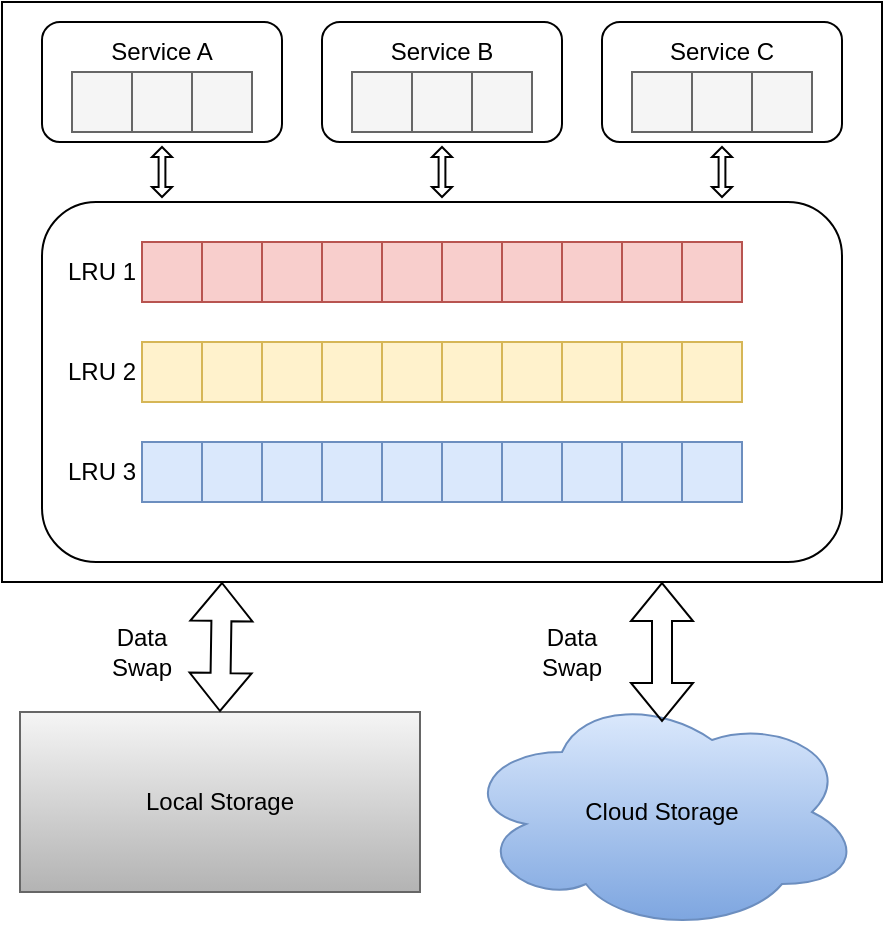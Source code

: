 <mxfile version="22.1.17" type="github">
  <diagram name="第 1 页" id="JyfFjGAexfhLY6njlDLw">
    <mxGraphModel dx="1002" dy="569" grid="1" gridSize="10" guides="1" tooltips="1" connect="1" arrows="1" fold="1" page="1" pageScale="1" pageWidth="827" pageHeight="1169" math="0" shadow="0">
      <root>
        <mxCell id="0" />
        <mxCell id="1" parent="0" />
        <mxCell id="Br-GBwjzSDuLGPGi_v_d-5" value="" style="rounded=0;whiteSpace=wrap;html=1;" parent="1" vertex="1">
          <mxGeometry x="310" y="140" width="120" height="80" as="geometry" />
        </mxCell>
        <mxCell id="Br-GBwjzSDuLGPGi_v_d-7" value="" style="rounded=0;whiteSpace=wrap;html=1;" parent="1" vertex="1">
          <mxGeometry x="200" y="120" width="440" height="290" as="geometry" />
        </mxCell>
        <mxCell id="Br-GBwjzSDuLGPGi_v_d-8" value="" style="rounded=1;whiteSpace=wrap;html=1;" parent="1" vertex="1">
          <mxGeometry x="220" y="130" width="120" height="60" as="geometry" />
        </mxCell>
        <mxCell id="Br-GBwjzSDuLGPGi_v_d-41" value="Service A" style="text;html=1;strokeColor=none;fillColor=none;align=center;verticalAlign=middle;whiteSpace=wrap;rounded=0;" parent="1" vertex="1">
          <mxGeometry x="250" y="130" width="60" height="30" as="geometry" />
        </mxCell>
        <mxCell id="0hbLelq6WaIyZ1fjen-j-7" value="" style="rounded=1;whiteSpace=wrap;html=1;" parent="1" vertex="1">
          <mxGeometry x="220" y="220" width="400" height="180" as="geometry" />
        </mxCell>
        <mxCell id="0hbLelq6WaIyZ1fjen-j-14" value="" style="whiteSpace=wrap;html=1;aspect=fixed;fillColor=#f8cecc;strokeColor=#b85450;" parent="1" vertex="1">
          <mxGeometry x="270" y="240" width="30" height="30" as="geometry" />
        </mxCell>
        <mxCell id="0hbLelq6WaIyZ1fjen-j-15" value="" style="whiteSpace=wrap;html=1;aspect=fixed;fillColor=#f8cecc;strokeColor=#b85450;" parent="1" vertex="1">
          <mxGeometry x="300" y="240" width="30" height="30" as="geometry" />
        </mxCell>
        <mxCell id="0hbLelq6WaIyZ1fjen-j-16" value="" style="whiteSpace=wrap;html=1;aspect=fixed;fillColor=#f8cecc;strokeColor=#b85450;" parent="1" vertex="1">
          <mxGeometry x="330" y="240" width="30" height="30" as="geometry" />
        </mxCell>
        <mxCell id="0hbLelq6WaIyZ1fjen-j-17" value="" style="whiteSpace=wrap;html=1;aspect=fixed;fillColor=#f8cecc;strokeColor=#b85450;" parent="1" vertex="1">
          <mxGeometry x="360" y="240" width="30" height="30" as="geometry" />
        </mxCell>
        <mxCell id="0hbLelq6WaIyZ1fjen-j-18" value="" style="whiteSpace=wrap;html=1;aspect=fixed;fillColor=#f8cecc;strokeColor=#b85450;" parent="1" vertex="1">
          <mxGeometry x="390" y="240" width="30" height="30" as="geometry" />
        </mxCell>
        <mxCell id="0hbLelq6WaIyZ1fjen-j-19" value="" style="whiteSpace=wrap;html=1;aspect=fixed;fillColor=#f8cecc;strokeColor=#b85450;" parent="1" vertex="1">
          <mxGeometry x="420" y="240" width="30" height="30" as="geometry" />
        </mxCell>
        <mxCell id="0hbLelq6WaIyZ1fjen-j-20" value="" style="whiteSpace=wrap;html=1;aspect=fixed;fillColor=#f8cecc;strokeColor=#b85450;" parent="1" vertex="1">
          <mxGeometry x="450" y="240" width="30" height="30" as="geometry" />
        </mxCell>
        <mxCell id="0hbLelq6WaIyZ1fjen-j-21" value="" style="whiteSpace=wrap;html=1;aspect=fixed;fillColor=#f8cecc;strokeColor=#b85450;" parent="1" vertex="1">
          <mxGeometry x="480" y="240" width="30" height="30" as="geometry" />
        </mxCell>
        <mxCell id="0hbLelq6WaIyZ1fjen-j-22" value="" style="whiteSpace=wrap;html=1;aspect=fixed;fillColor=#f8cecc;strokeColor=#b85450;" parent="1" vertex="1">
          <mxGeometry x="510" y="240" width="30" height="30" as="geometry" />
        </mxCell>
        <mxCell id="0hbLelq6WaIyZ1fjen-j-26" value="" style="group;fillColor=#f5f5f5;fontColor=#333333;strokeColor=#666666;" parent="1" vertex="1" connectable="0">
          <mxGeometry x="235" y="155" width="90" height="30" as="geometry" />
        </mxCell>
        <mxCell id="0hbLelq6WaIyZ1fjen-j-23" value="" style="whiteSpace=wrap;html=1;aspect=fixed;fillColor=#f5f5f5;strokeColor=#666666;fontColor=#333333;" parent="0hbLelq6WaIyZ1fjen-j-26" vertex="1">
          <mxGeometry width="30" height="30" as="geometry" />
        </mxCell>
        <mxCell id="0hbLelq6WaIyZ1fjen-j-24" value="" style="whiteSpace=wrap;html=1;aspect=fixed;fillColor=#f5f5f5;strokeColor=#666666;fontColor=#333333;" parent="0hbLelq6WaIyZ1fjen-j-26" vertex="1">
          <mxGeometry x="30" width="30" height="30" as="geometry" />
        </mxCell>
        <mxCell id="0hbLelq6WaIyZ1fjen-j-25" value="" style="whiteSpace=wrap;html=1;aspect=fixed;fillColor=#f5f5f5;strokeColor=#666666;fontColor=#333333;" parent="0hbLelq6WaIyZ1fjen-j-26" vertex="1">
          <mxGeometry x="60" width="30" height="30" as="geometry" />
        </mxCell>
        <mxCell id="0hbLelq6WaIyZ1fjen-j-31" value="" style="rounded=1;whiteSpace=wrap;html=1;" parent="1" vertex="1">
          <mxGeometry x="360" y="130" width="120" height="60" as="geometry" />
        </mxCell>
        <mxCell id="0hbLelq6WaIyZ1fjen-j-32" value="Service B" style="text;html=1;strokeColor=none;fillColor=none;align=center;verticalAlign=middle;whiteSpace=wrap;rounded=0;" parent="1" vertex="1">
          <mxGeometry x="390" y="130" width="60" height="30" as="geometry" />
        </mxCell>
        <mxCell id="0hbLelq6WaIyZ1fjen-j-33" value="" style="group;fillColor=#f5f5f5;strokeColor=#666666;fontColor=#333333;" parent="1" vertex="1" connectable="0">
          <mxGeometry x="375" y="155" width="90" height="30" as="geometry" />
        </mxCell>
        <mxCell id="0hbLelq6WaIyZ1fjen-j-34" value="" style="whiteSpace=wrap;html=1;aspect=fixed;fillColor=#f5f5f5;strokeColor=#666666;fontColor=#333333;" parent="0hbLelq6WaIyZ1fjen-j-33" vertex="1">
          <mxGeometry width="30" height="30" as="geometry" />
        </mxCell>
        <mxCell id="0hbLelq6WaIyZ1fjen-j-35" value="" style="whiteSpace=wrap;html=1;aspect=fixed;fillColor=#f5f5f5;strokeColor=#666666;fontColor=#333333;" parent="0hbLelq6WaIyZ1fjen-j-33" vertex="1">
          <mxGeometry x="30" width="30" height="30" as="geometry" />
        </mxCell>
        <mxCell id="0hbLelq6WaIyZ1fjen-j-36" value="" style="whiteSpace=wrap;html=1;aspect=fixed;fillColor=#f5f5f5;strokeColor=#666666;fontColor=#333333;" parent="0hbLelq6WaIyZ1fjen-j-33" vertex="1">
          <mxGeometry x="60" width="30" height="30" as="geometry" />
        </mxCell>
        <mxCell id="0hbLelq6WaIyZ1fjen-j-50" value="" style="rounded=1;whiteSpace=wrap;html=1;" parent="1" vertex="1">
          <mxGeometry x="500" y="130" width="120" height="60" as="geometry" />
        </mxCell>
        <mxCell id="0hbLelq6WaIyZ1fjen-j-51" value="Service C" style="text;html=1;strokeColor=none;fillColor=none;align=center;verticalAlign=middle;whiteSpace=wrap;rounded=0;" parent="1" vertex="1">
          <mxGeometry x="530" y="130" width="60" height="30" as="geometry" />
        </mxCell>
        <mxCell id="0hbLelq6WaIyZ1fjen-j-52" value="" style="group;fillColor=#f5f5f5;fontColor=#333333;strokeColor=#666666;" parent="1" vertex="1" connectable="0">
          <mxGeometry x="515" y="155" width="90" height="30" as="geometry" />
        </mxCell>
        <mxCell id="0hbLelq6WaIyZ1fjen-j-53" value="" style="whiteSpace=wrap;html=1;aspect=fixed;fillColor=#f5f5f5;strokeColor=#666666;fontColor=#333333;" parent="0hbLelq6WaIyZ1fjen-j-52" vertex="1">
          <mxGeometry width="30" height="30" as="geometry" />
        </mxCell>
        <mxCell id="0hbLelq6WaIyZ1fjen-j-54" value="" style="whiteSpace=wrap;html=1;aspect=fixed;fillColor=#f5f5f5;strokeColor=#666666;fontColor=#333333;" parent="0hbLelq6WaIyZ1fjen-j-52" vertex="1">
          <mxGeometry x="30" width="30" height="30" as="geometry" />
        </mxCell>
        <mxCell id="0hbLelq6WaIyZ1fjen-j-55" value="" style="whiteSpace=wrap;html=1;aspect=fixed;fillColor=#f5f5f5;strokeColor=#666666;fontColor=#333333;" parent="0hbLelq6WaIyZ1fjen-j-52" vertex="1">
          <mxGeometry x="60" width="30" height="30" as="geometry" />
        </mxCell>
        <mxCell id="0hbLelq6WaIyZ1fjen-j-56" value="" style="whiteSpace=wrap;html=1;aspect=fixed;fillColor=#f8cecc;strokeColor=#b85450;" parent="1" vertex="1">
          <mxGeometry x="540" y="240" width="30" height="30" as="geometry" />
        </mxCell>
        <mxCell id="0hbLelq6WaIyZ1fjen-j-57" value="" style="whiteSpace=wrap;html=1;aspect=fixed;fillColor=#fff2cc;strokeColor=#d6b656;" parent="1" vertex="1">
          <mxGeometry x="270" y="290" width="30" height="30" as="geometry" />
        </mxCell>
        <mxCell id="0hbLelq6WaIyZ1fjen-j-58" value="" style="whiteSpace=wrap;html=1;aspect=fixed;fillColor=#fff2cc;strokeColor=#d6b656;" parent="1" vertex="1">
          <mxGeometry x="300" y="290" width="30" height="30" as="geometry" />
        </mxCell>
        <mxCell id="0hbLelq6WaIyZ1fjen-j-59" value="" style="whiteSpace=wrap;html=1;aspect=fixed;fillColor=#fff2cc;strokeColor=#d6b656;" parent="1" vertex="1">
          <mxGeometry x="330" y="290" width="30" height="30" as="geometry" />
        </mxCell>
        <mxCell id="0hbLelq6WaIyZ1fjen-j-60" value="" style="whiteSpace=wrap;html=1;aspect=fixed;fillColor=#fff2cc;strokeColor=#d6b656;" parent="1" vertex="1">
          <mxGeometry x="360" y="290" width="30" height="30" as="geometry" />
        </mxCell>
        <mxCell id="0hbLelq6WaIyZ1fjen-j-61" value="" style="whiteSpace=wrap;html=1;aspect=fixed;fillColor=#fff2cc;strokeColor=#d6b656;" parent="1" vertex="1">
          <mxGeometry x="390" y="290" width="30" height="30" as="geometry" />
        </mxCell>
        <mxCell id="0hbLelq6WaIyZ1fjen-j-62" value="" style="whiteSpace=wrap;html=1;aspect=fixed;fillColor=#fff2cc;strokeColor=#d6b656;" parent="1" vertex="1">
          <mxGeometry x="420" y="290" width="30" height="30" as="geometry" />
        </mxCell>
        <mxCell id="0hbLelq6WaIyZ1fjen-j-63" value="" style="whiteSpace=wrap;html=1;aspect=fixed;fillColor=#fff2cc;strokeColor=#d6b656;" parent="1" vertex="1">
          <mxGeometry x="450" y="290" width="30" height="30" as="geometry" />
        </mxCell>
        <mxCell id="0hbLelq6WaIyZ1fjen-j-64" value="" style="whiteSpace=wrap;html=1;aspect=fixed;fillColor=#fff2cc;strokeColor=#d6b656;" parent="1" vertex="1">
          <mxGeometry x="480" y="290" width="30" height="30" as="geometry" />
        </mxCell>
        <mxCell id="0hbLelq6WaIyZ1fjen-j-65" value="" style="whiteSpace=wrap;html=1;aspect=fixed;fillColor=#fff2cc;strokeColor=#d6b656;" parent="1" vertex="1">
          <mxGeometry x="510" y="290" width="30" height="30" as="geometry" />
        </mxCell>
        <mxCell id="0hbLelq6WaIyZ1fjen-j-66" value="" style="whiteSpace=wrap;html=1;aspect=fixed;fillColor=#fff2cc;strokeColor=#d6b656;" parent="1" vertex="1">
          <mxGeometry x="540" y="290" width="30" height="30" as="geometry" />
        </mxCell>
        <mxCell id="0hbLelq6WaIyZ1fjen-j-67" value="" style="whiteSpace=wrap;html=1;aspect=fixed;fillColor=#dae8fc;strokeColor=#6c8ebf;" parent="1" vertex="1">
          <mxGeometry x="270" y="340" width="30" height="30" as="geometry" />
        </mxCell>
        <mxCell id="0hbLelq6WaIyZ1fjen-j-68" value="" style="whiteSpace=wrap;html=1;aspect=fixed;fillColor=#dae8fc;strokeColor=#6c8ebf;" parent="1" vertex="1">
          <mxGeometry x="300" y="340" width="30" height="30" as="geometry" />
        </mxCell>
        <mxCell id="0hbLelq6WaIyZ1fjen-j-69" value="" style="whiteSpace=wrap;html=1;aspect=fixed;fillColor=#dae8fc;strokeColor=#6c8ebf;" parent="1" vertex="1">
          <mxGeometry x="330" y="340" width="30" height="30" as="geometry" />
        </mxCell>
        <mxCell id="0hbLelq6WaIyZ1fjen-j-70" value="" style="whiteSpace=wrap;html=1;aspect=fixed;fillColor=#dae8fc;strokeColor=#6c8ebf;" parent="1" vertex="1">
          <mxGeometry x="360" y="340" width="30" height="30" as="geometry" />
        </mxCell>
        <mxCell id="0hbLelq6WaIyZ1fjen-j-71" value="" style="whiteSpace=wrap;html=1;aspect=fixed;fillColor=#dae8fc;strokeColor=#6c8ebf;" parent="1" vertex="1">
          <mxGeometry x="390" y="340" width="30" height="30" as="geometry" />
        </mxCell>
        <mxCell id="0hbLelq6WaIyZ1fjen-j-72" value="" style="whiteSpace=wrap;html=1;aspect=fixed;fillColor=#dae8fc;strokeColor=#6c8ebf;" parent="1" vertex="1">
          <mxGeometry x="420" y="340" width="30" height="30" as="geometry" />
        </mxCell>
        <mxCell id="0hbLelq6WaIyZ1fjen-j-73" value="" style="whiteSpace=wrap;html=1;aspect=fixed;fillColor=#dae8fc;strokeColor=#6c8ebf;" parent="1" vertex="1">
          <mxGeometry x="450" y="340" width="30" height="30" as="geometry" />
        </mxCell>
        <mxCell id="0hbLelq6WaIyZ1fjen-j-74" value="" style="whiteSpace=wrap;html=1;aspect=fixed;fillColor=#dae8fc;strokeColor=#6c8ebf;" parent="1" vertex="1">
          <mxGeometry x="480" y="340" width="30" height="30" as="geometry" />
        </mxCell>
        <mxCell id="0hbLelq6WaIyZ1fjen-j-75" value="" style="whiteSpace=wrap;html=1;aspect=fixed;fillColor=#dae8fc;strokeColor=#6c8ebf;" parent="1" vertex="1">
          <mxGeometry x="510" y="340" width="30" height="30" as="geometry" />
        </mxCell>
        <mxCell id="0hbLelq6WaIyZ1fjen-j-76" value="" style="whiteSpace=wrap;html=1;aspect=fixed;fillColor=#dae8fc;strokeColor=#6c8ebf;" parent="1" vertex="1">
          <mxGeometry x="540" y="340" width="30" height="30" as="geometry" />
        </mxCell>
        <mxCell id="0hbLelq6WaIyZ1fjen-j-77" value="Local Storage" style="rounded=0;whiteSpace=wrap;html=1;fillColor=#f5f5f5;gradientColor=#b3b3b3;strokeColor=#666666;" parent="1" vertex="1">
          <mxGeometry x="209" y="475" width="200" height="90" as="geometry" />
        </mxCell>
        <mxCell id="0hbLelq6WaIyZ1fjen-j-78" value="Cloud Storage" style="ellipse;shape=cloud;whiteSpace=wrap;html=1;fillColor=#dae8fc;strokeColor=#6c8ebf;gradientColor=#7ea6e0;" parent="1" vertex="1">
          <mxGeometry x="430" y="465" width="200" height="120" as="geometry" />
        </mxCell>
        <mxCell id="0hbLelq6WaIyZ1fjen-j-79" value="" style="shape=flexArrow;endArrow=classic;startArrow=classic;html=1;rounded=0;exitX=0.5;exitY=0;exitDx=0;exitDy=0;entryX=0.25;entryY=1;entryDx=0;entryDy=0;" parent="1" source="0hbLelq6WaIyZ1fjen-j-77" target="Br-GBwjzSDuLGPGi_v_d-7" edge="1">
          <mxGeometry width="100" height="100" relative="1" as="geometry">
            <mxPoint x="250" y="540" as="sourcePoint" />
            <mxPoint x="350" y="440" as="targetPoint" />
          </mxGeometry>
        </mxCell>
        <mxCell id="0hbLelq6WaIyZ1fjen-j-80" value="" style="shape=flexArrow;endArrow=classic;startArrow=classic;html=1;rounded=0;entryX=0.75;entryY=1;entryDx=0;entryDy=0;" parent="1" target="Br-GBwjzSDuLGPGi_v_d-7" edge="1">
          <mxGeometry width="100" height="100" relative="1" as="geometry">
            <mxPoint x="530" y="480" as="sourcePoint" />
            <mxPoint x="550" y="440" as="targetPoint" />
          </mxGeometry>
        </mxCell>
        <mxCell id="0hbLelq6WaIyZ1fjen-j-81" value="LRU 1" style="text;html=1;strokeColor=none;fillColor=none;align=center;verticalAlign=middle;whiteSpace=wrap;rounded=0;" parent="1" vertex="1">
          <mxGeometry x="220" y="240" width="60" height="30" as="geometry" />
        </mxCell>
        <mxCell id="0hbLelq6WaIyZ1fjen-j-82" value="LRU 2" style="text;html=1;strokeColor=none;fillColor=none;align=center;verticalAlign=middle;whiteSpace=wrap;rounded=0;" parent="1" vertex="1">
          <mxGeometry x="220" y="290" width="60" height="30" as="geometry" />
        </mxCell>
        <mxCell id="0hbLelq6WaIyZ1fjen-j-83" value="LRU 3" style="text;html=1;strokeColor=none;fillColor=none;align=center;verticalAlign=middle;whiteSpace=wrap;rounded=0;" parent="1" vertex="1">
          <mxGeometry x="220" y="340" width="60" height="30" as="geometry" />
        </mxCell>
        <mxCell id="0hbLelq6WaIyZ1fjen-j-86" value="" style="html=1;shadow=0;dashed=0;align=center;verticalAlign=middle;shape=mxgraph.arrows2.twoWayArrow;dy=0.66;dx=5.03;rotation=90;" parent="1" vertex="1">
          <mxGeometry x="267.5" y="200" width="25" height="10" as="geometry" />
        </mxCell>
        <mxCell id="0hbLelq6WaIyZ1fjen-j-90" value="" style="html=1;shadow=0;dashed=0;align=center;verticalAlign=middle;shape=mxgraph.arrows2.twoWayArrow;dy=0.66;dx=5.03;rotation=90;" parent="1" vertex="1">
          <mxGeometry x="407.5" y="200" width="25" height="10" as="geometry" />
        </mxCell>
        <mxCell id="0hbLelq6WaIyZ1fjen-j-92" value="" style="html=1;shadow=0;dashed=0;align=center;verticalAlign=middle;shape=mxgraph.arrows2.twoWayArrow;dy=0.66;dx=5.03;rotation=90;" parent="1" vertex="1">
          <mxGeometry x="547.5" y="200" width="25" height="10" as="geometry" />
        </mxCell>
        <mxCell id="0hbLelq6WaIyZ1fjen-j-93" value="Data Swap" style="text;html=1;strokeColor=none;fillColor=none;align=center;verticalAlign=middle;whiteSpace=wrap;rounded=0;" parent="1" vertex="1">
          <mxGeometry x="240" y="430" width="60" height="30" as="geometry" />
        </mxCell>
        <mxCell id="0hbLelq6WaIyZ1fjen-j-94" value="Data Swap" style="text;html=1;strokeColor=none;fillColor=none;align=center;verticalAlign=middle;whiteSpace=wrap;rounded=0;" parent="1" vertex="1">
          <mxGeometry x="455" y="430" width="60" height="30" as="geometry" />
        </mxCell>
      </root>
    </mxGraphModel>
  </diagram>
</mxfile>
